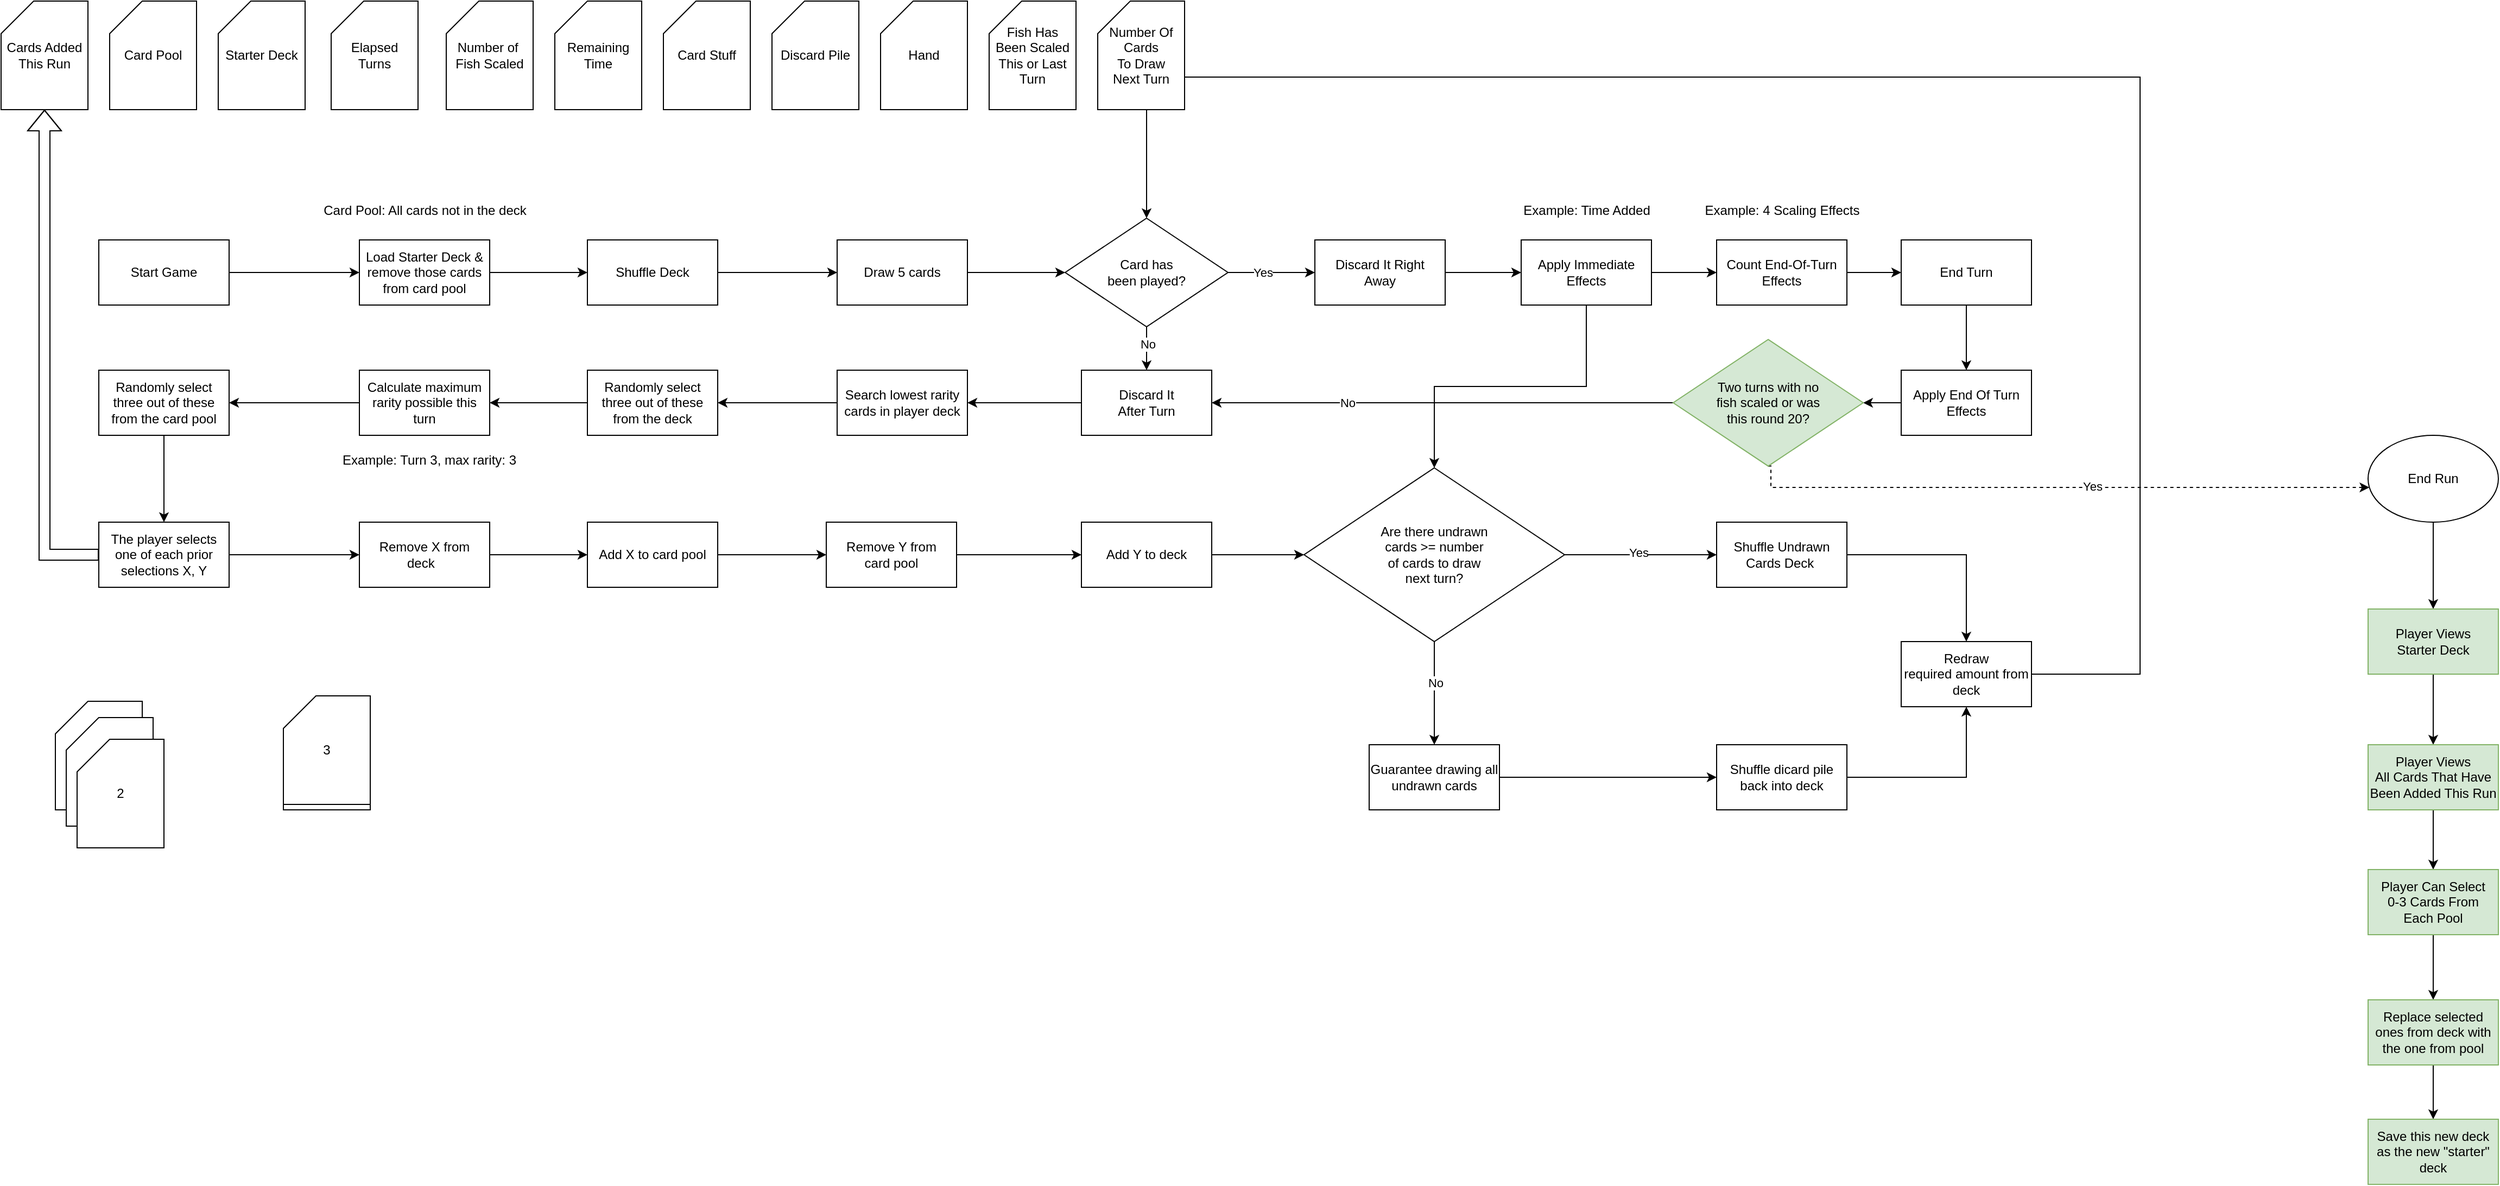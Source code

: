 <mxfile version="21.6.1" type="device">
  <diagram name="Seite-1" id="FECViLs3gVJEnPOD-Wot">
    <mxGraphModel dx="2695" dy="2354" grid="1" gridSize="10" guides="1" tooltips="1" connect="1" arrows="1" fold="1" page="1" pageScale="1" pageWidth="827" pageHeight="1169" math="0" shadow="0">
      <root>
        <mxCell id="0" />
        <mxCell id="1" parent="0" />
        <mxCell id="NTeuZrHZ3xTOjQbzIy2f-4" style="edgeStyle=orthogonalEdgeStyle;rounded=0;orthogonalLoop=1;jettySize=auto;html=1;" edge="1" parent="1" source="NTeuZrHZ3xTOjQbzIy2f-1" target="NTeuZrHZ3xTOjQbzIy2f-2">
          <mxGeometry relative="1" as="geometry" />
        </mxCell>
        <mxCell id="NTeuZrHZ3xTOjQbzIy2f-1" value="Start Game" style="whiteSpace=wrap;html=1;" vertex="1" parent="1">
          <mxGeometry x="110" y="60" width="120" height="60" as="geometry" />
        </mxCell>
        <mxCell id="NTeuZrHZ3xTOjQbzIy2f-6" style="edgeStyle=orthogonalEdgeStyle;rounded=0;orthogonalLoop=1;jettySize=auto;html=1;" edge="1" parent="1" source="NTeuZrHZ3xTOjQbzIy2f-2" target="NTeuZrHZ3xTOjQbzIy2f-3">
          <mxGeometry relative="1" as="geometry" />
        </mxCell>
        <mxCell id="NTeuZrHZ3xTOjQbzIy2f-2" value="Load Starter Deck &amp;amp;&lt;br&gt;remove those cards&lt;br&gt;from card pool" style="whiteSpace=wrap;html=1;" vertex="1" parent="1">
          <mxGeometry x="350" y="60" width="120" height="60" as="geometry" />
        </mxCell>
        <mxCell id="NTeuZrHZ3xTOjQbzIy2f-8" style="edgeStyle=orthogonalEdgeStyle;rounded=0;orthogonalLoop=1;jettySize=auto;html=1;" edge="1" parent="1" source="NTeuZrHZ3xTOjQbzIy2f-3" target="NTeuZrHZ3xTOjQbzIy2f-7">
          <mxGeometry relative="1" as="geometry" />
        </mxCell>
        <mxCell id="NTeuZrHZ3xTOjQbzIy2f-3" value="Shuffle Deck" style="whiteSpace=wrap;html=1;" vertex="1" parent="1">
          <mxGeometry x="560" y="60" width="120" height="60" as="geometry" />
        </mxCell>
        <mxCell id="NTeuZrHZ3xTOjQbzIy2f-10" style="edgeStyle=orthogonalEdgeStyle;rounded=0;orthogonalLoop=1;jettySize=auto;html=1;" edge="1" parent="1" source="NTeuZrHZ3xTOjQbzIy2f-7" target="NTeuZrHZ3xTOjQbzIy2f-9">
          <mxGeometry relative="1" as="geometry" />
        </mxCell>
        <mxCell id="NTeuZrHZ3xTOjQbzIy2f-7" value="Draw 5 cards" style="whiteSpace=wrap;html=1;" vertex="1" parent="1">
          <mxGeometry x="790" y="60" width="120" height="60" as="geometry" />
        </mxCell>
        <mxCell id="NTeuZrHZ3xTOjQbzIy2f-12" style="edgeStyle=orthogonalEdgeStyle;rounded=0;orthogonalLoop=1;jettySize=auto;html=1;" edge="1" parent="1" source="NTeuZrHZ3xTOjQbzIy2f-9" target="NTeuZrHZ3xTOjQbzIy2f-11">
          <mxGeometry relative="1" as="geometry" />
        </mxCell>
        <mxCell id="NTeuZrHZ3xTOjQbzIy2f-13" value="Yes" style="edgeLabel;html=1;align=center;verticalAlign=middle;resizable=0;points=[];" vertex="1" connectable="0" parent="NTeuZrHZ3xTOjQbzIy2f-12">
          <mxGeometry x="-0.2" relative="1" as="geometry">
            <mxPoint as="offset" />
          </mxGeometry>
        </mxCell>
        <mxCell id="NTeuZrHZ3xTOjQbzIy2f-15" style="edgeStyle=orthogonalEdgeStyle;rounded=0;orthogonalLoop=1;jettySize=auto;html=1;" edge="1" parent="1" source="NTeuZrHZ3xTOjQbzIy2f-9" target="NTeuZrHZ3xTOjQbzIy2f-14">
          <mxGeometry relative="1" as="geometry" />
        </mxCell>
        <mxCell id="NTeuZrHZ3xTOjQbzIy2f-16" value="No" style="edgeLabel;html=1;align=center;verticalAlign=middle;resizable=0;points=[];" vertex="1" connectable="0" parent="NTeuZrHZ3xTOjQbzIy2f-15">
          <mxGeometry x="-0.233" y="1" relative="1" as="geometry">
            <mxPoint as="offset" />
          </mxGeometry>
        </mxCell>
        <mxCell id="NTeuZrHZ3xTOjQbzIy2f-9" value="Card has&lt;br&gt;been played?" style="rhombus;whiteSpace=wrap;html=1;" vertex="1" parent="1">
          <mxGeometry x="1000" y="40" width="150" height="100" as="geometry" />
        </mxCell>
        <mxCell id="NTeuZrHZ3xTOjQbzIy2f-18" style="edgeStyle=orthogonalEdgeStyle;rounded=0;orthogonalLoop=1;jettySize=auto;html=1;" edge="1" parent="1" source="NTeuZrHZ3xTOjQbzIy2f-11" target="NTeuZrHZ3xTOjQbzIy2f-17">
          <mxGeometry relative="1" as="geometry" />
        </mxCell>
        <mxCell id="NTeuZrHZ3xTOjQbzIy2f-11" value="Discard It Right&lt;br&gt;Away" style="whiteSpace=wrap;html=1;" vertex="1" parent="1">
          <mxGeometry x="1230" y="60" width="120" height="60" as="geometry" />
        </mxCell>
        <mxCell id="NTeuZrHZ3xTOjQbzIy2f-29" style="edgeStyle=orthogonalEdgeStyle;rounded=0;orthogonalLoop=1;jettySize=auto;html=1;" edge="1" parent="1" source="NTeuZrHZ3xTOjQbzIy2f-14" target="NTeuZrHZ3xTOjQbzIy2f-28">
          <mxGeometry relative="1" as="geometry" />
        </mxCell>
        <mxCell id="NTeuZrHZ3xTOjQbzIy2f-14" value="Discard It&lt;br&gt;After Turn" style="whiteSpace=wrap;html=1;" vertex="1" parent="1">
          <mxGeometry x="1015" y="180" width="120" height="60" as="geometry" />
        </mxCell>
        <mxCell id="NTeuZrHZ3xTOjQbzIy2f-22" style="edgeStyle=orthogonalEdgeStyle;rounded=0;orthogonalLoop=1;jettySize=auto;html=1;" edge="1" parent="1" source="NTeuZrHZ3xTOjQbzIy2f-17" target="NTeuZrHZ3xTOjQbzIy2f-20">
          <mxGeometry relative="1" as="geometry" />
        </mxCell>
        <mxCell id="NTeuZrHZ3xTOjQbzIy2f-114" style="edgeStyle=orthogonalEdgeStyle;rounded=0;orthogonalLoop=1;jettySize=auto;html=1;" edge="1" parent="1" source="NTeuZrHZ3xTOjQbzIy2f-17" target="NTeuZrHZ3xTOjQbzIy2f-50">
          <mxGeometry relative="1" as="geometry" />
        </mxCell>
        <mxCell id="NTeuZrHZ3xTOjQbzIy2f-17" value="Apply Immediate&lt;br&gt;Effects" style="whiteSpace=wrap;html=1;" vertex="1" parent="1">
          <mxGeometry x="1420" y="60" width="120" height="60" as="geometry" />
        </mxCell>
        <mxCell id="NTeuZrHZ3xTOjQbzIy2f-19" value="Example: Time Added" style="text;html=1;align=center;verticalAlign=middle;resizable=0;points=[];autosize=1;strokeColor=none;fillColor=none;" vertex="1" parent="1">
          <mxGeometry x="1410" y="18" width="140" height="30" as="geometry" />
        </mxCell>
        <mxCell id="NTeuZrHZ3xTOjQbzIy2f-24" style="edgeStyle=orthogonalEdgeStyle;rounded=0;orthogonalLoop=1;jettySize=auto;html=1;" edge="1" parent="1" source="NTeuZrHZ3xTOjQbzIy2f-20" target="NTeuZrHZ3xTOjQbzIy2f-23">
          <mxGeometry relative="1" as="geometry" />
        </mxCell>
        <mxCell id="NTeuZrHZ3xTOjQbzIy2f-20" value="Count End-Of-Turn Effects" style="whiteSpace=wrap;html=1;" vertex="1" parent="1">
          <mxGeometry x="1600" y="60" width="120" height="60" as="geometry" />
        </mxCell>
        <mxCell id="NTeuZrHZ3xTOjQbzIy2f-21" value="Example: 4 Scaling Effects" style="text;html=1;align=center;verticalAlign=middle;resizable=0;points=[];autosize=1;strokeColor=none;fillColor=none;" vertex="1" parent="1">
          <mxGeometry x="1575" y="18" width="170" height="30" as="geometry" />
        </mxCell>
        <mxCell id="NTeuZrHZ3xTOjQbzIy2f-74" style="edgeStyle=orthogonalEdgeStyle;rounded=0;orthogonalLoop=1;jettySize=auto;html=1;" edge="1" parent="1" source="NTeuZrHZ3xTOjQbzIy2f-23" target="NTeuZrHZ3xTOjQbzIy2f-25">
          <mxGeometry relative="1" as="geometry" />
        </mxCell>
        <mxCell id="NTeuZrHZ3xTOjQbzIy2f-23" value="End Turn" style="whiteSpace=wrap;html=1;" vertex="1" parent="1">
          <mxGeometry x="1770" y="60" width="120" height="60" as="geometry" />
        </mxCell>
        <mxCell id="NTeuZrHZ3xTOjQbzIy2f-75" style="edgeStyle=orthogonalEdgeStyle;rounded=0;orthogonalLoop=1;jettySize=auto;html=1;" edge="1" parent="1" source="NTeuZrHZ3xTOjQbzIy2f-25" target="NTeuZrHZ3xTOjQbzIy2f-65">
          <mxGeometry relative="1" as="geometry" />
        </mxCell>
        <mxCell id="NTeuZrHZ3xTOjQbzIy2f-25" value="Apply End Of Turn&lt;br&gt;Effects" style="whiteSpace=wrap;html=1;" vertex="1" parent="1">
          <mxGeometry x="1770" y="180" width="120" height="60" as="geometry" />
        </mxCell>
        <mxCell id="NTeuZrHZ3xTOjQbzIy2f-31" style="edgeStyle=orthogonalEdgeStyle;rounded=0;orthogonalLoop=1;jettySize=auto;html=1;" edge="1" parent="1" source="NTeuZrHZ3xTOjQbzIy2f-28" target="NTeuZrHZ3xTOjQbzIy2f-30">
          <mxGeometry relative="1" as="geometry" />
        </mxCell>
        <mxCell id="NTeuZrHZ3xTOjQbzIy2f-28" value="Search lowest rarity cards in player deck" style="whiteSpace=wrap;html=1;" vertex="1" parent="1">
          <mxGeometry x="790" y="180" width="120" height="60" as="geometry" />
        </mxCell>
        <mxCell id="NTeuZrHZ3xTOjQbzIy2f-34" style="edgeStyle=orthogonalEdgeStyle;rounded=0;orthogonalLoop=1;jettySize=auto;html=1;" edge="1" parent="1" source="NTeuZrHZ3xTOjQbzIy2f-30" target="NTeuZrHZ3xTOjQbzIy2f-32">
          <mxGeometry relative="1" as="geometry" />
        </mxCell>
        <mxCell id="NTeuZrHZ3xTOjQbzIy2f-30" value="Randomly select&lt;br&gt;three out of these from the deck" style="whiteSpace=wrap;html=1;" vertex="1" parent="1">
          <mxGeometry x="560" y="180" width="120" height="60" as="geometry" />
        </mxCell>
        <mxCell id="NTeuZrHZ3xTOjQbzIy2f-36" style="edgeStyle=orthogonalEdgeStyle;rounded=0;orthogonalLoop=1;jettySize=auto;html=1;" edge="1" parent="1" source="NTeuZrHZ3xTOjQbzIy2f-32" target="NTeuZrHZ3xTOjQbzIy2f-35">
          <mxGeometry relative="1" as="geometry" />
        </mxCell>
        <mxCell id="NTeuZrHZ3xTOjQbzIy2f-32" value="Calculate maximum&lt;br&gt;rarity possible this turn" style="whiteSpace=wrap;html=1;" vertex="1" parent="1">
          <mxGeometry x="350" y="180" width="120" height="60" as="geometry" />
        </mxCell>
        <mxCell id="NTeuZrHZ3xTOjQbzIy2f-33" value="Example: Turn 3, max rarity: 3" style="text;html=1;align=center;verticalAlign=middle;resizable=0;points=[];autosize=1;strokeColor=none;fillColor=none;" vertex="1" parent="1">
          <mxGeometry x="324" y="248" width="180" height="30" as="geometry" />
        </mxCell>
        <mxCell id="NTeuZrHZ3xTOjQbzIy2f-38" style="edgeStyle=orthogonalEdgeStyle;rounded=0;orthogonalLoop=1;jettySize=auto;html=1;" edge="1" parent="1" source="NTeuZrHZ3xTOjQbzIy2f-35" target="NTeuZrHZ3xTOjQbzIy2f-37">
          <mxGeometry relative="1" as="geometry" />
        </mxCell>
        <mxCell id="NTeuZrHZ3xTOjQbzIy2f-35" value="Randomly select&lt;br&gt;three out of these from the card pool" style="whiteSpace=wrap;html=1;" vertex="1" parent="1">
          <mxGeometry x="110" y="180" width="120" height="60" as="geometry" />
        </mxCell>
        <mxCell id="NTeuZrHZ3xTOjQbzIy2f-46" style="edgeStyle=orthogonalEdgeStyle;rounded=0;orthogonalLoop=1;jettySize=auto;html=1;" edge="1" parent="1" source="NTeuZrHZ3xTOjQbzIy2f-37" target="NTeuZrHZ3xTOjQbzIy2f-39">
          <mxGeometry relative="1" as="geometry" />
        </mxCell>
        <mxCell id="NTeuZrHZ3xTOjQbzIy2f-112" style="edgeStyle=orthogonalEdgeStyle;rounded=0;orthogonalLoop=1;jettySize=auto;html=1;shape=flexArrow;" edge="1" parent="1" source="NTeuZrHZ3xTOjQbzIy2f-37" target="NTeuZrHZ3xTOjQbzIy2f-111">
          <mxGeometry relative="1" as="geometry" />
        </mxCell>
        <mxCell id="NTeuZrHZ3xTOjQbzIy2f-37" value="The player selects one of each prior selections X, Y" style="whiteSpace=wrap;html=1;" vertex="1" parent="1">
          <mxGeometry x="110" y="320" width="120" height="60" as="geometry" />
        </mxCell>
        <mxCell id="NTeuZrHZ3xTOjQbzIy2f-47" style="edgeStyle=orthogonalEdgeStyle;rounded=0;orthogonalLoop=1;jettySize=auto;html=1;" edge="1" parent="1" source="NTeuZrHZ3xTOjQbzIy2f-39" target="NTeuZrHZ3xTOjQbzIy2f-41">
          <mxGeometry relative="1" as="geometry" />
        </mxCell>
        <mxCell id="NTeuZrHZ3xTOjQbzIy2f-39" value="Remove X from deck&amp;nbsp;&amp;nbsp;" style="whiteSpace=wrap;html=1;" vertex="1" parent="1">
          <mxGeometry x="350" y="320" width="120" height="60" as="geometry" />
        </mxCell>
        <mxCell id="NTeuZrHZ3xTOjQbzIy2f-48" style="edgeStyle=orthogonalEdgeStyle;rounded=0;orthogonalLoop=1;jettySize=auto;html=1;" edge="1" parent="1" source="NTeuZrHZ3xTOjQbzIy2f-41" target="NTeuZrHZ3xTOjQbzIy2f-42">
          <mxGeometry relative="1" as="geometry" />
        </mxCell>
        <mxCell id="NTeuZrHZ3xTOjQbzIy2f-41" value="Add X to card pool" style="whiteSpace=wrap;html=1;" vertex="1" parent="1">
          <mxGeometry x="560" y="320" width="120" height="60" as="geometry" />
        </mxCell>
        <mxCell id="NTeuZrHZ3xTOjQbzIy2f-49" style="edgeStyle=orthogonalEdgeStyle;rounded=0;orthogonalLoop=1;jettySize=auto;html=1;" edge="1" parent="1" source="NTeuZrHZ3xTOjQbzIy2f-42" target="NTeuZrHZ3xTOjQbzIy2f-43">
          <mxGeometry relative="1" as="geometry" />
        </mxCell>
        <mxCell id="NTeuZrHZ3xTOjQbzIy2f-42" value="Remove Y from&lt;br&gt;card pool" style="whiteSpace=wrap;html=1;" vertex="1" parent="1">
          <mxGeometry x="780" y="320" width="120" height="60" as="geometry" />
        </mxCell>
        <mxCell id="NTeuZrHZ3xTOjQbzIy2f-58" style="edgeStyle=orthogonalEdgeStyle;rounded=0;orthogonalLoop=1;jettySize=auto;html=1;" edge="1" parent="1" source="NTeuZrHZ3xTOjQbzIy2f-43" target="NTeuZrHZ3xTOjQbzIy2f-50">
          <mxGeometry relative="1" as="geometry" />
        </mxCell>
        <mxCell id="NTeuZrHZ3xTOjQbzIy2f-43" value="Add Y to deck" style="whiteSpace=wrap;html=1;" vertex="1" parent="1">
          <mxGeometry x="1015" y="320" width="120" height="60" as="geometry" />
        </mxCell>
        <mxCell id="NTeuZrHZ3xTOjQbzIy2f-53" style="edgeStyle=orthogonalEdgeStyle;rounded=0;orthogonalLoop=1;jettySize=auto;html=1;" edge="1" parent="1" source="NTeuZrHZ3xTOjQbzIy2f-50" target="NTeuZrHZ3xTOjQbzIy2f-52">
          <mxGeometry relative="1" as="geometry" />
        </mxCell>
        <mxCell id="NTeuZrHZ3xTOjQbzIy2f-54" value="Yes" style="edgeLabel;html=1;align=center;verticalAlign=middle;resizable=0;points=[];" vertex="1" connectable="0" parent="NTeuZrHZ3xTOjQbzIy2f-53">
          <mxGeometry x="-0.038" y="2" relative="1" as="geometry">
            <mxPoint as="offset" />
          </mxGeometry>
        </mxCell>
        <mxCell id="NTeuZrHZ3xTOjQbzIy2f-56" style="edgeStyle=orthogonalEdgeStyle;rounded=0;orthogonalLoop=1;jettySize=auto;html=1;" edge="1" parent="1" source="NTeuZrHZ3xTOjQbzIy2f-50" target="NTeuZrHZ3xTOjQbzIy2f-55">
          <mxGeometry relative="1" as="geometry" />
        </mxCell>
        <mxCell id="NTeuZrHZ3xTOjQbzIy2f-57" value="No" style="edgeLabel;html=1;align=center;verticalAlign=middle;resizable=0;points=[];" vertex="1" connectable="0" parent="NTeuZrHZ3xTOjQbzIy2f-56">
          <mxGeometry x="-0.196" y="1" relative="1" as="geometry">
            <mxPoint as="offset" />
          </mxGeometry>
        </mxCell>
        <mxCell id="NTeuZrHZ3xTOjQbzIy2f-50" value="Are there undrawn&lt;br&gt;cards &amp;gt;= number&lt;br&gt;of cards to draw&lt;br&gt;next turn?" style="rhombus;whiteSpace=wrap;html=1;" vertex="1" parent="1">
          <mxGeometry x="1220" y="270" width="240" height="160" as="geometry" />
        </mxCell>
        <mxCell id="NTeuZrHZ3xTOjQbzIy2f-62" style="edgeStyle=orthogonalEdgeStyle;rounded=0;orthogonalLoop=1;jettySize=auto;html=1;" edge="1" parent="1" source="NTeuZrHZ3xTOjQbzIy2f-52" target="NTeuZrHZ3xTOjQbzIy2f-61">
          <mxGeometry relative="1" as="geometry" />
        </mxCell>
        <mxCell id="NTeuZrHZ3xTOjQbzIy2f-52" value="Shuffle Undrawn Cards Deck&amp;nbsp;" style="whiteSpace=wrap;html=1;" vertex="1" parent="1">
          <mxGeometry x="1600" y="320" width="120" height="60" as="geometry" />
        </mxCell>
        <mxCell id="NTeuZrHZ3xTOjQbzIy2f-60" style="edgeStyle=orthogonalEdgeStyle;rounded=0;orthogonalLoop=1;jettySize=auto;html=1;" edge="1" parent="1" source="NTeuZrHZ3xTOjQbzIy2f-55" target="NTeuZrHZ3xTOjQbzIy2f-59">
          <mxGeometry relative="1" as="geometry" />
        </mxCell>
        <mxCell id="NTeuZrHZ3xTOjQbzIy2f-55" value="Guarantee drawing all undrawn cards" style="whiteSpace=wrap;html=1;" vertex="1" parent="1">
          <mxGeometry x="1280" y="525" width="120" height="60" as="geometry" />
        </mxCell>
        <mxCell id="NTeuZrHZ3xTOjQbzIy2f-63" style="edgeStyle=orthogonalEdgeStyle;rounded=0;orthogonalLoop=1;jettySize=auto;html=1;" edge="1" parent="1" source="NTeuZrHZ3xTOjQbzIy2f-59" target="NTeuZrHZ3xTOjQbzIy2f-61">
          <mxGeometry relative="1" as="geometry" />
        </mxCell>
        <mxCell id="NTeuZrHZ3xTOjQbzIy2f-59" value="Shuffle dicard pile back into deck" style="whiteSpace=wrap;html=1;" vertex="1" parent="1">
          <mxGeometry x="1600" y="525" width="120" height="60" as="geometry" />
        </mxCell>
        <mxCell id="NTeuZrHZ3xTOjQbzIy2f-64" style="edgeStyle=orthogonalEdgeStyle;rounded=0;orthogonalLoop=1;jettySize=auto;html=1;entryX=0.5;entryY=0;entryDx=0;entryDy=0;" edge="1" parent="1" source="NTeuZrHZ3xTOjQbzIy2f-61" target="NTeuZrHZ3xTOjQbzIy2f-9">
          <mxGeometry relative="1" as="geometry">
            <Array as="points">
              <mxPoint x="1990" y="460" />
              <mxPoint x="1990" y="-90" />
              <mxPoint x="1075" y="-90" />
            </Array>
          </mxGeometry>
        </mxCell>
        <mxCell id="NTeuZrHZ3xTOjQbzIy2f-61" value="Redraw&lt;br&gt;required amount from deck" style="whiteSpace=wrap;html=1;" vertex="1" parent="1">
          <mxGeometry x="1770" y="430" width="120" height="60" as="geometry" />
        </mxCell>
        <mxCell id="NTeuZrHZ3xTOjQbzIy2f-77" style="edgeStyle=orthogonalEdgeStyle;rounded=0;orthogonalLoop=1;jettySize=auto;html=1;dashed=1;exitX=0.5;exitY=1;exitDx=0;exitDy=0;" edge="1" parent="1" source="NTeuZrHZ3xTOjQbzIy2f-65" target="NTeuZrHZ3xTOjQbzIy2f-69">
          <mxGeometry relative="1" as="geometry">
            <Array as="points">
              <mxPoint x="1650" y="268" />
              <mxPoint x="1650" y="288" />
            </Array>
          </mxGeometry>
        </mxCell>
        <mxCell id="NTeuZrHZ3xTOjQbzIy2f-78" value="Yes" style="edgeLabel;html=1;align=center;verticalAlign=middle;resizable=0;points=[];" vertex="1" connectable="0" parent="NTeuZrHZ3xTOjQbzIy2f-77">
          <mxGeometry x="0.109" y="1" relative="1" as="geometry">
            <mxPoint as="offset" />
          </mxGeometry>
        </mxCell>
        <mxCell id="NTeuZrHZ3xTOjQbzIy2f-81" style="edgeStyle=orthogonalEdgeStyle;rounded=0;orthogonalLoop=1;jettySize=auto;html=1;" edge="1" parent="1" source="NTeuZrHZ3xTOjQbzIy2f-65" target="NTeuZrHZ3xTOjQbzIy2f-14">
          <mxGeometry relative="1" as="geometry" />
        </mxCell>
        <mxCell id="NTeuZrHZ3xTOjQbzIy2f-82" value="No" style="edgeLabel;html=1;align=center;verticalAlign=middle;resizable=0;points=[];" vertex="1" connectable="0" parent="NTeuZrHZ3xTOjQbzIy2f-81">
          <mxGeometry x="0.051" relative="1" as="geometry">
            <mxPoint x="-77" as="offset" />
          </mxGeometry>
        </mxCell>
        <mxCell id="NTeuZrHZ3xTOjQbzIy2f-65" value="Two turns with no&lt;br&gt;fish scaled or was&lt;br&gt;this round 20?" style="rhombus;whiteSpace=wrap;html=1;fillColor=#d5e8d4;strokeColor=#82b366;" vertex="1" parent="1">
          <mxGeometry x="1560" y="151.67" width="175" height="116.67" as="geometry" />
        </mxCell>
        <mxCell id="NTeuZrHZ3xTOjQbzIy2f-84" style="edgeStyle=orthogonalEdgeStyle;rounded=0;orthogonalLoop=1;jettySize=auto;html=1;" edge="1" parent="1" source="NTeuZrHZ3xTOjQbzIy2f-69" target="NTeuZrHZ3xTOjQbzIy2f-83">
          <mxGeometry relative="1" as="geometry" />
        </mxCell>
        <mxCell id="NTeuZrHZ3xTOjQbzIy2f-69" value="End Run" style="ellipse;whiteSpace=wrap;html=1;" vertex="1" parent="1">
          <mxGeometry x="2200" y="240" width="120" height="80" as="geometry" />
        </mxCell>
        <mxCell id="NTeuZrHZ3xTOjQbzIy2f-86" style="edgeStyle=orthogonalEdgeStyle;rounded=0;orthogonalLoop=1;jettySize=auto;html=1;" edge="1" parent="1" source="NTeuZrHZ3xTOjQbzIy2f-83" target="NTeuZrHZ3xTOjQbzIy2f-85">
          <mxGeometry relative="1" as="geometry" />
        </mxCell>
        <mxCell id="NTeuZrHZ3xTOjQbzIy2f-83" value="Player Views&lt;br&gt;Starter Deck" style="whiteSpace=wrap;html=1;fillColor=#d5e8d4;strokeColor=#82b366;" vertex="1" parent="1">
          <mxGeometry x="2200" y="400" width="120" height="60" as="geometry" />
        </mxCell>
        <mxCell id="NTeuZrHZ3xTOjQbzIy2f-88" style="edgeStyle=orthogonalEdgeStyle;rounded=0;orthogonalLoop=1;jettySize=auto;html=1;" edge="1" parent="1" source="NTeuZrHZ3xTOjQbzIy2f-85" target="NTeuZrHZ3xTOjQbzIy2f-87">
          <mxGeometry relative="1" as="geometry" />
        </mxCell>
        <mxCell id="NTeuZrHZ3xTOjQbzIy2f-85" value="Player Views&lt;br&gt;All Cards That Have&lt;br&gt;Been Added This Run" style="whiteSpace=wrap;html=1;fillColor=#d5e8d4;strokeColor=#82b366;" vertex="1" parent="1">
          <mxGeometry x="2200" y="525" width="120" height="60" as="geometry" />
        </mxCell>
        <mxCell id="NTeuZrHZ3xTOjQbzIy2f-90" style="edgeStyle=orthogonalEdgeStyle;rounded=0;orthogonalLoop=1;jettySize=auto;html=1;" edge="1" parent="1" source="NTeuZrHZ3xTOjQbzIy2f-87" target="NTeuZrHZ3xTOjQbzIy2f-89">
          <mxGeometry relative="1" as="geometry" />
        </mxCell>
        <mxCell id="NTeuZrHZ3xTOjQbzIy2f-87" value="Player Can Select&lt;br&gt;0-3 Cards From&lt;br&gt;Each Pool" style="whiteSpace=wrap;html=1;fillColor=#d5e8d4;strokeColor=#82b366;" vertex="1" parent="1">
          <mxGeometry x="2200" y="640" width="120" height="60" as="geometry" />
        </mxCell>
        <mxCell id="NTeuZrHZ3xTOjQbzIy2f-92" style="edgeStyle=orthogonalEdgeStyle;rounded=0;orthogonalLoop=1;jettySize=auto;html=1;" edge="1" parent="1" source="NTeuZrHZ3xTOjQbzIy2f-89" target="NTeuZrHZ3xTOjQbzIy2f-91">
          <mxGeometry relative="1" as="geometry" />
        </mxCell>
        <mxCell id="NTeuZrHZ3xTOjQbzIy2f-89" value="Replace selected ones from deck with the one from pool" style="whiteSpace=wrap;html=1;fillColor=#d5e8d4;strokeColor=#82b366;" vertex="1" parent="1">
          <mxGeometry x="2200" y="760" width="120" height="60" as="geometry" />
        </mxCell>
        <mxCell id="NTeuZrHZ3xTOjQbzIy2f-91" value="Save this new deck as the new &quot;starter&quot; deck" style="whiteSpace=wrap;html=1;fillColor=#d5e8d4;strokeColor=#82b366;" vertex="1" parent="1">
          <mxGeometry x="2200" y="870" width="120" height="60" as="geometry" />
        </mxCell>
        <mxCell id="NTeuZrHZ3xTOjQbzIy2f-94" value="Card Pool" style="shape=card;whiteSpace=wrap;html=1;" vertex="1" parent="1">
          <mxGeometry x="120" y="-160" width="80" height="100" as="geometry" />
        </mxCell>
        <mxCell id="NTeuZrHZ3xTOjQbzIy2f-95" value="Starter Deck" style="shape=card;whiteSpace=wrap;html=1;" vertex="1" parent="1">
          <mxGeometry x="220" y="-160" width="80" height="100" as="geometry" />
        </mxCell>
        <mxCell id="NTeuZrHZ3xTOjQbzIy2f-96" value="Elapsed&lt;br&gt;Turns" style="shape=card;whiteSpace=wrap;html=1;" vertex="1" parent="1">
          <mxGeometry x="324" y="-160" width="80" height="100" as="geometry" />
        </mxCell>
        <mxCell id="NTeuZrHZ3xTOjQbzIy2f-97" value="Number of&amp;nbsp;&lt;br&gt;Fish Scaled" style="shape=card;whiteSpace=wrap;html=1;" vertex="1" parent="1">
          <mxGeometry x="430" y="-160" width="80" height="100" as="geometry" />
        </mxCell>
        <mxCell id="NTeuZrHZ3xTOjQbzIy2f-99" value="Remaining&lt;br&gt;Time" style="shape=card;whiteSpace=wrap;html=1;" vertex="1" parent="1">
          <mxGeometry x="530" y="-160" width="80" height="100" as="geometry" />
        </mxCell>
        <mxCell id="NTeuZrHZ3xTOjQbzIy2f-100" value="Card Stuff" style="shape=card;whiteSpace=wrap;html=1;" vertex="1" parent="1">
          <mxGeometry x="630" y="-160" width="80" height="100" as="geometry" />
        </mxCell>
        <mxCell id="NTeuZrHZ3xTOjQbzIy2f-101" value="Discard Pile" style="shape=card;whiteSpace=wrap;html=1;" vertex="1" parent="1">
          <mxGeometry x="730" y="-160" width="80" height="100" as="geometry" />
        </mxCell>
        <mxCell id="NTeuZrHZ3xTOjQbzIy2f-102" value="1" style="shape=card;whiteSpace=wrap;html=1;" vertex="1" parent="1">
          <mxGeometry x="280" y="485" width="80" height="100" as="geometry" />
        </mxCell>
        <mxCell id="NTeuZrHZ3xTOjQbzIy2f-103" value="2" style="shape=card;whiteSpace=wrap;html=1;" vertex="1" parent="1">
          <mxGeometry x="280" y="485" width="80" height="100" as="geometry" />
        </mxCell>
        <mxCell id="NTeuZrHZ3xTOjQbzIy2f-104" value="3" style="shape=card;whiteSpace=wrap;html=1;" vertex="1" parent="1">
          <mxGeometry x="280" y="480" width="80" height="100" as="geometry" />
        </mxCell>
        <mxCell id="NTeuZrHZ3xTOjQbzIy2f-105" value="Hand" style="shape=card;whiteSpace=wrap;html=1;" vertex="1" parent="1">
          <mxGeometry x="830" y="-160" width="80" height="100" as="geometry" />
        </mxCell>
        <mxCell id="NTeuZrHZ3xTOjQbzIy2f-106" value="Fish Has Been Scaled&lt;br&gt;This or Last&lt;br&gt;Turn" style="shape=card;whiteSpace=wrap;html=1;" vertex="1" parent="1">
          <mxGeometry x="930" y="-160" width="80" height="100" as="geometry" />
        </mxCell>
        <mxCell id="NTeuZrHZ3xTOjQbzIy2f-107" value="Card Pool: All cards not in the deck" style="text;html=1;align=center;verticalAlign=middle;resizable=0;points=[];autosize=1;strokeColor=none;fillColor=none;" vertex="1" parent="1">
          <mxGeometry x="305" y="18" width="210" height="30" as="geometry" />
        </mxCell>
        <mxCell id="NTeuZrHZ3xTOjQbzIy2f-108" value="7" style="shape=card;whiteSpace=wrap;html=1;" vertex="1" parent="1">
          <mxGeometry x="70" y="485" width="80" height="100" as="geometry" />
        </mxCell>
        <mxCell id="NTeuZrHZ3xTOjQbzIy2f-109" value="43" style="shape=card;whiteSpace=wrap;html=1;" vertex="1" parent="1">
          <mxGeometry x="80" y="500" width="80" height="100" as="geometry" />
        </mxCell>
        <mxCell id="NTeuZrHZ3xTOjQbzIy2f-110" value="2" style="shape=card;whiteSpace=wrap;html=1;" vertex="1" parent="1">
          <mxGeometry x="90" y="520" width="80" height="100" as="geometry" />
        </mxCell>
        <mxCell id="NTeuZrHZ3xTOjQbzIy2f-111" value="Cards Added&lt;br&gt;This Run" style="shape=card;whiteSpace=wrap;html=1;" vertex="1" parent="1">
          <mxGeometry x="20" y="-160" width="80" height="100" as="geometry" />
        </mxCell>
        <mxCell id="NTeuZrHZ3xTOjQbzIy2f-113" value="Number Of Cards&lt;br&gt;To Draw&lt;br&gt;Next Turn" style="shape=card;whiteSpace=wrap;html=1;" vertex="1" parent="1">
          <mxGeometry x="1030" y="-160" width="80" height="100" as="geometry" />
        </mxCell>
      </root>
    </mxGraphModel>
  </diagram>
</mxfile>
